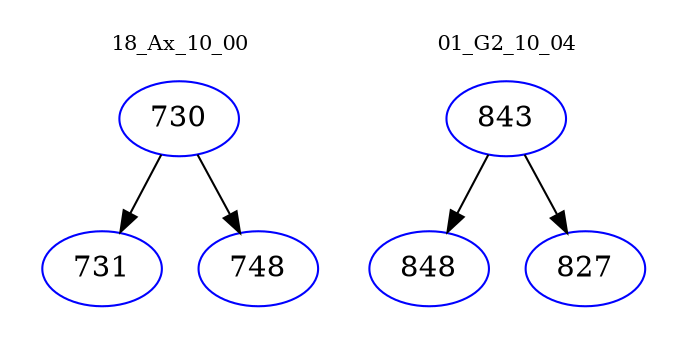 digraph{
subgraph cluster_0 {
color = white
label = "18_Ax_10_00";
fontsize=10;
T0_730 [label="730", color="blue"]
T0_730 -> T0_731 [color="black"]
T0_731 [label="731", color="blue"]
T0_730 -> T0_748 [color="black"]
T0_748 [label="748", color="blue"]
}
subgraph cluster_1 {
color = white
label = "01_G2_10_04";
fontsize=10;
T1_843 [label="843", color="blue"]
T1_843 -> T1_848 [color="black"]
T1_848 [label="848", color="blue"]
T1_843 -> T1_827 [color="black"]
T1_827 [label="827", color="blue"]
}
}
